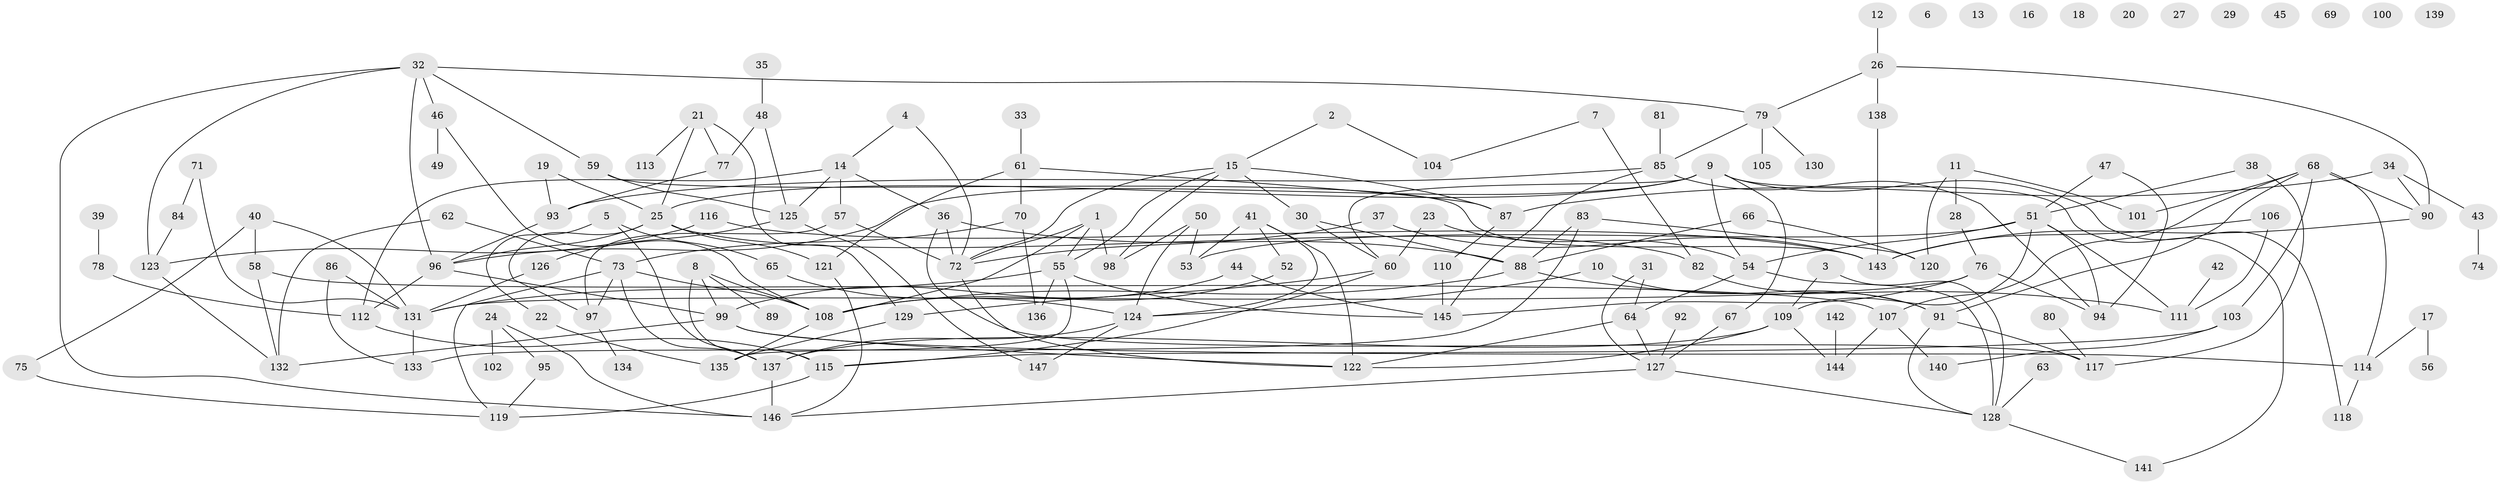 // coarse degree distribution, {5: 0.08823529411764706, 7: 0.2647058823529412, 6: 0.11764705882352941, 8: 0.08823529411764706, 2: 0.08823529411764706, 4: 0.11764705882352941, 3: 0.14705882352941177, 11: 0.029411764705882353, 10: 0.029411764705882353, 12: 0.029411764705882353}
// Generated by graph-tools (version 1.1) at 2025/35/03/04/25 23:35:49]
// undirected, 147 vertices, 220 edges
graph export_dot {
  node [color=gray90,style=filled];
  1;
  2;
  3;
  4;
  5;
  6;
  7;
  8;
  9;
  10;
  11;
  12;
  13;
  14;
  15;
  16;
  17;
  18;
  19;
  20;
  21;
  22;
  23;
  24;
  25;
  26;
  27;
  28;
  29;
  30;
  31;
  32;
  33;
  34;
  35;
  36;
  37;
  38;
  39;
  40;
  41;
  42;
  43;
  44;
  45;
  46;
  47;
  48;
  49;
  50;
  51;
  52;
  53;
  54;
  55;
  56;
  57;
  58;
  59;
  60;
  61;
  62;
  63;
  64;
  65;
  66;
  67;
  68;
  69;
  70;
  71;
  72;
  73;
  74;
  75;
  76;
  77;
  78;
  79;
  80;
  81;
  82;
  83;
  84;
  85;
  86;
  87;
  88;
  89;
  90;
  91;
  92;
  93;
  94;
  95;
  96;
  97;
  98;
  99;
  100;
  101;
  102;
  103;
  104;
  105;
  106;
  107;
  108;
  109;
  110;
  111;
  112;
  113;
  114;
  115;
  116;
  117;
  118;
  119;
  120;
  121;
  122;
  123;
  124;
  125;
  126;
  127;
  128;
  129;
  130;
  131;
  132;
  133;
  134;
  135;
  136;
  137;
  138;
  139;
  140;
  141;
  142;
  143;
  144;
  145;
  146;
  147;
  1 -- 55;
  1 -- 72;
  1 -- 98;
  1 -- 108;
  2 -- 15;
  2 -- 104;
  3 -- 109;
  3 -- 128;
  4 -- 14;
  4 -- 72;
  5 -- 22;
  5 -- 65;
  5 -- 137;
  7 -- 82;
  7 -- 104;
  8 -- 89;
  8 -- 99;
  8 -- 108;
  8 -- 115;
  9 -- 25;
  9 -- 54;
  9 -- 60;
  9 -- 67;
  9 -- 96;
  9 -- 118;
  9 -- 141;
  10 -- 91;
  10 -- 124;
  11 -- 28;
  11 -- 101;
  11 -- 120;
  12 -- 26;
  14 -- 36;
  14 -- 57;
  14 -- 112;
  14 -- 125;
  15 -- 30;
  15 -- 55;
  15 -- 72;
  15 -- 87;
  15 -- 98;
  17 -- 56;
  17 -- 114;
  19 -- 25;
  19 -- 93;
  21 -- 25;
  21 -- 77;
  21 -- 113;
  21 -- 129;
  22 -- 135;
  23 -- 54;
  23 -- 60;
  24 -- 95;
  24 -- 102;
  24 -- 146;
  25 -- 82;
  25 -- 96;
  25 -- 97;
  25 -- 121;
  26 -- 79;
  26 -- 90;
  26 -- 138;
  28 -- 76;
  30 -- 60;
  30 -- 88;
  31 -- 64;
  31 -- 127;
  32 -- 46;
  32 -- 59;
  32 -- 79;
  32 -- 96;
  32 -- 123;
  32 -- 146;
  33 -- 61;
  34 -- 43;
  34 -- 87;
  34 -- 90;
  35 -- 48;
  36 -- 72;
  36 -- 88;
  36 -- 117;
  37 -- 72;
  37 -- 143;
  38 -- 51;
  38 -- 117;
  39 -- 78;
  40 -- 58;
  40 -- 75;
  40 -- 131;
  41 -- 52;
  41 -- 53;
  41 -- 122;
  41 -- 124;
  42 -- 111;
  43 -- 74;
  44 -- 99;
  44 -- 145;
  46 -- 49;
  46 -- 108;
  47 -- 51;
  47 -- 94;
  48 -- 77;
  48 -- 125;
  50 -- 53;
  50 -- 98;
  50 -- 124;
  51 -- 53;
  51 -- 54;
  51 -- 94;
  51 -- 109;
  51 -- 111;
  52 -- 108;
  54 -- 64;
  54 -- 128;
  55 -- 131;
  55 -- 135;
  55 -- 136;
  55 -- 145;
  57 -- 72;
  57 -- 97;
  58 -- 107;
  58 -- 132;
  59 -- 125;
  59 -- 143;
  60 -- 115;
  60 -- 129;
  61 -- 70;
  61 -- 87;
  61 -- 121;
  62 -- 73;
  62 -- 132;
  63 -- 128;
  64 -- 122;
  64 -- 127;
  65 -- 124;
  66 -- 88;
  66 -- 120;
  67 -- 127;
  68 -- 90;
  68 -- 91;
  68 -- 101;
  68 -- 103;
  68 -- 107;
  68 -- 114;
  70 -- 73;
  70 -- 136;
  71 -- 84;
  71 -- 131;
  72 -- 122;
  73 -- 97;
  73 -- 108;
  73 -- 119;
  73 -- 137;
  75 -- 119;
  76 -- 94;
  76 -- 131;
  76 -- 145;
  77 -- 93;
  78 -- 112;
  79 -- 85;
  79 -- 105;
  79 -- 130;
  80 -- 117;
  81 -- 85;
  82 -- 91;
  83 -- 88;
  83 -- 120;
  83 -- 133;
  84 -- 123;
  85 -- 93;
  85 -- 94;
  85 -- 145;
  86 -- 131;
  86 -- 133;
  87 -- 110;
  88 -- 108;
  88 -- 111;
  90 -- 143;
  91 -- 117;
  91 -- 128;
  92 -- 127;
  93 -- 96;
  95 -- 119;
  96 -- 99;
  96 -- 112;
  97 -- 134;
  99 -- 114;
  99 -- 122;
  99 -- 132;
  103 -- 115;
  103 -- 140;
  106 -- 111;
  106 -- 143;
  107 -- 140;
  107 -- 144;
  108 -- 135;
  109 -- 122;
  109 -- 137;
  109 -- 144;
  110 -- 145;
  112 -- 115;
  114 -- 118;
  115 -- 119;
  116 -- 123;
  116 -- 143;
  121 -- 146;
  123 -- 132;
  124 -- 137;
  124 -- 147;
  125 -- 126;
  125 -- 147;
  126 -- 131;
  127 -- 128;
  127 -- 146;
  128 -- 141;
  129 -- 135;
  131 -- 133;
  137 -- 146;
  138 -- 143;
  142 -- 144;
}
